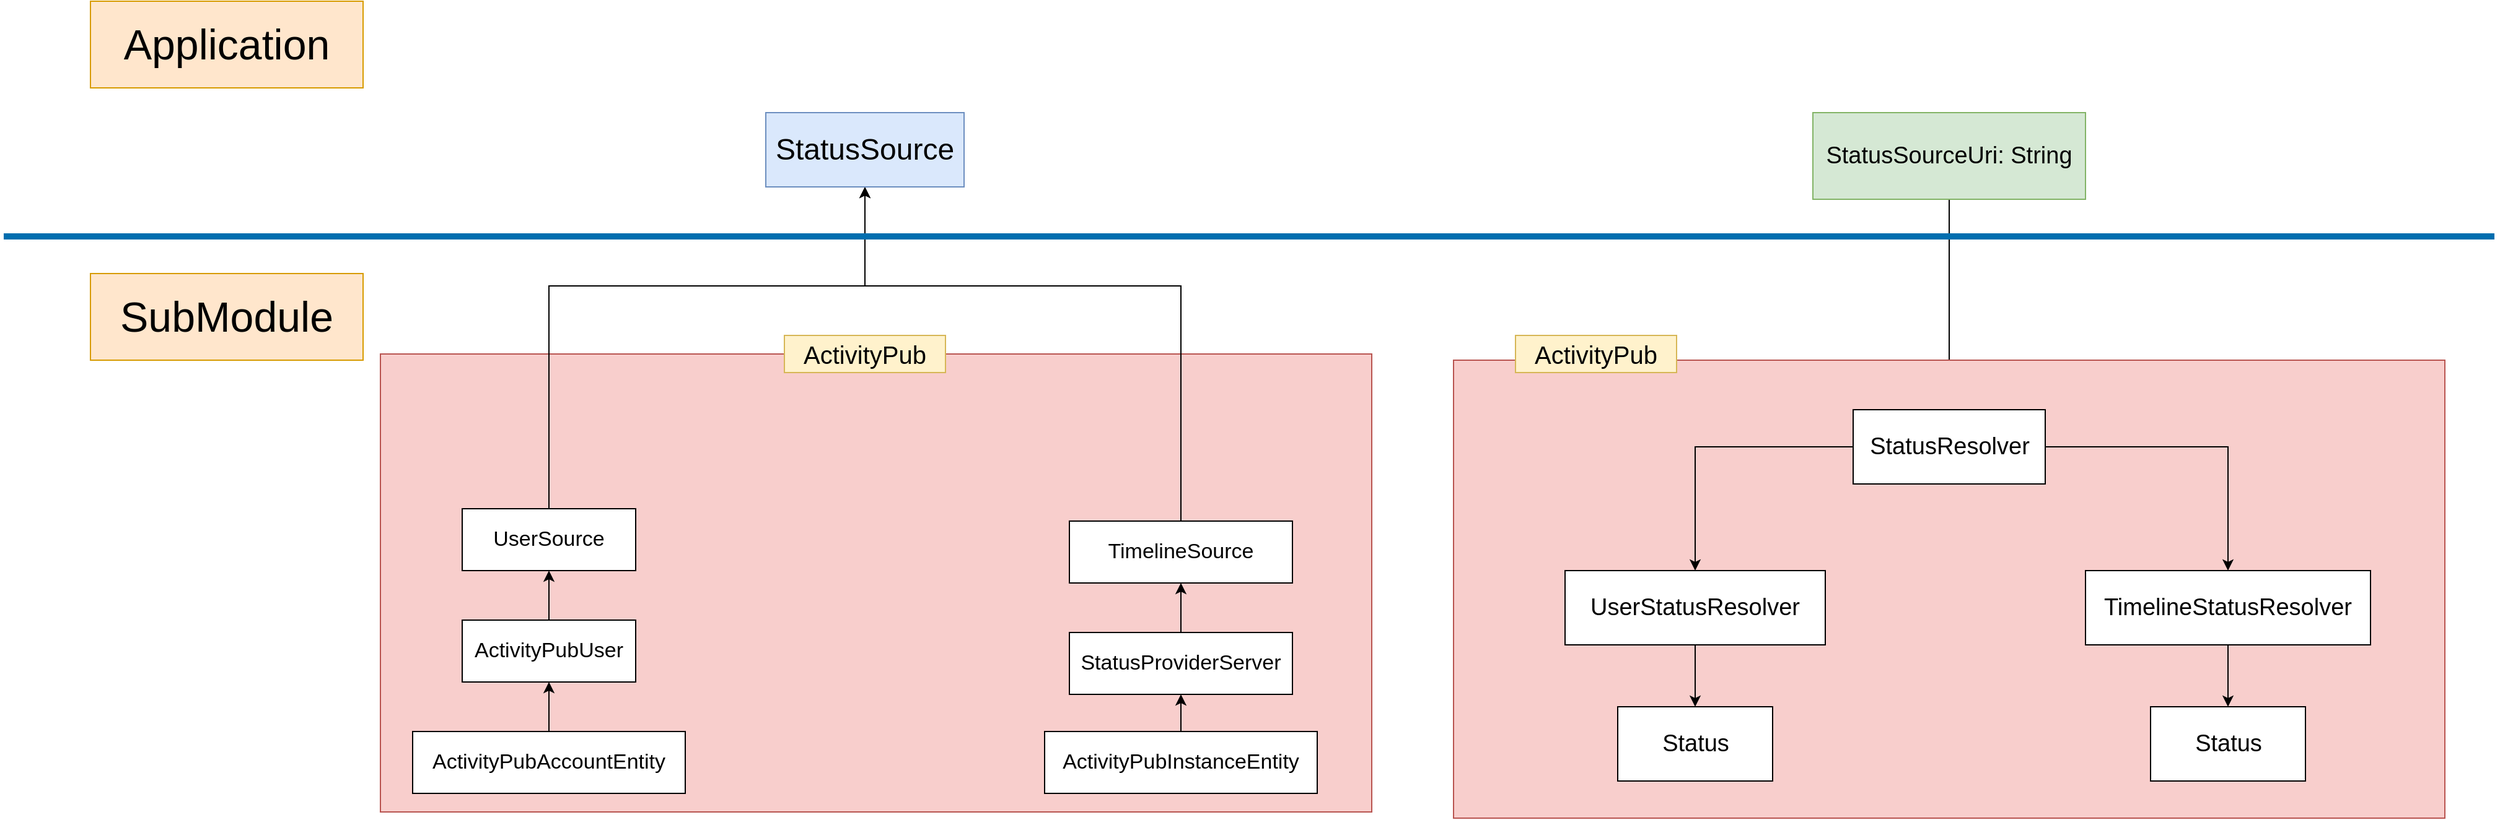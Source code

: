<mxfile version="22.0.8" type="device">
  <diagram name="第 1 页" id="4grBjr5hehTKnHqGOY0P">
    <mxGraphModel dx="2405" dy="2154" grid="1" gridSize="10" guides="1" tooltips="1" connect="1" arrows="1" fold="1" page="1" pageScale="1" pageWidth="827" pageHeight="1169" math="0" shadow="0">
      <root>
        <mxCell id="0" />
        <mxCell id="1" parent="0" />
        <mxCell id="tVMkS5m_2Bp1rili5dJo-1" value="&lt;div style=&quot;background-color:#282c34;color:#bbbbbb;font-family:&#39;JetBrains Mono&#39;,monospace;font-size:9.8pt;&quot;&gt;&lt;pre&gt;&lt;br&gt;&lt;/pre&gt;&lt;/div&gt;" style="rounded=0;whiteSpace=wrap;html=1;fillColor=#f8cecc;strokeColor=#b85450;" vertex="1" parent="1">
          <mxGeometry x="14" y="215" width="800" height="370" as="geometry" />
        </mxCell>
        <mxCell id="tVMkS5m_2Bp1rili5dJo-2" value="&lt;font style=&quot;font-size: 20px;&quot;&gt;ActivityPub&lt;/font&gt;" style="text;html=1;strokeColor=#d6b656;fillColor=#fff2cc;align=center;verticalAlign=middle;whiteSpace=wrap;rounded=0;" vertex="1" parent="1">
          <mxGeometry x="340" y="200" width="130" height="30" as="geometry" />
        </mxCell>
        <mxCell id="tVMkS5m_2Bp1rili5dJo-8" value="" style="edgeStyle=orthogonalEdgeStyle;rounded=0;orthogonalLoop=1;jettySize=auto;html=1;" edge="1" parent="1" source="tVMkS5m_2Bp1rili5dJo-3" target="tVMkS5m_2Bp1rili5dJo-6">
          <mxGeometry relative="1" as="geometry" />
        </mxCell>
        <mxCell id="tVMkS5m_2Bp1rili5dJo-3" value="&lt;font style=&quot;font-size: 17px;&quot;&gt;ActivityPubUser&lt;/font&gt;" style="rounded=0;whiteSpace=wrap;html=1;" vertex="1" parent="1">
          <mxGeometry x="80" y="430" width="140" height="50" as="geometry" />
        </mxCell>
        <mxCell id="tVMkS5m_2Bp1rili5dJo-15" style="edgeStyle=orthogonalEdgeStyle;rounded=0;orthogonalLoop=1;jettySize=auto;html=1;entryX=0.5;entryY=1;entryDx=0;entryDy=0;" edge="1" parent="1" source="tVMkS5m_2Bp1rili5dJo-4" target="tVMkS5m_2Bp1rili5dJo-13">
          <mxGeometry relative="1" as="geometry">
            <mxPoint x="400" y="100" as="targetPoint" />
            <Array as="points">
              <mxPoint x="660" y="160" />
              <mxPoint x="405" y="160" />
            </Array>
          </mxGeometry>
        </mxCell>
        <mxCell id="tVMkS5m_2Bp1rili5dJo-4" value="&lt;span style=&quot;font-size: 17px;&quot;&gt;TimelineSource&lt;/span&gt;" style="rounded=0;whiteSpace=wrap;html=1;" vertex="1" parent="1">
          <mxGeometry x="570" y="350" width="180" height="50" as="geometry" />
        </mxCell>
        <mxCell id="tVMkS5m_2Bp1rili5dJo-7" style="edgeStyle=orthogonalEdgeStyle;rounded=0;orthogonalLoop=1;jettySize=auto;html=1;exitX=0.5;exitY=0;exitDx=0;exitDy=0;entryX=0.5;entryY=1;entryDx=0;entryDy=0;" edge="1" parent="1" source="tVMkS5m_2Bp1rili5dJo-5" target="tVMkS5m_2Bp1rili5dJo-3">
          <mxGeometry relative="1" as="geometry" />
        </mxCell>
        <mxCell id="tVMkS5m_2Bp1rili5dJo-5" value="&lt;span style=&quot;font-size: 17px;&quot;&gt;ActivityPubAccountEntity&lt;/span&gt;" style="rounded=0;whiteSpace=wrap;html=1;" vertex="1" parent="1">
          <mxGeometry x="40" y="520" width="220" height="50" as="geometry" />
        </mxCell>
        <mxCell id="tVMkS5m_2Bp1rili5dJo-14" style="edgeStyle=orthogonalEdgeStyle;rounded=0;orthogonalLoop=1;jettySize=auto;html=1;entryX=0.5;entryY=1;entryDx=0;entryDy=0;" edge="1" parent="1" source="tVMkS5m_2Bp1rili5dJo-6" target="tVMkS5m_2Bp1rili5dJo-13">
          <mxGeometry relative="1" as="geometry">
            <Array as="points">
              <mxPoint x="150" y="160" />
              <mxPoint x="405" y="160" />
            </Array>
          </mxGeometry>
        </mxCell>
        <mxCell id="tVMkS5m_2Bp1rili5dJo-6" value="&lt;font style=&quot;font-size: 17px;&quot;&gt;UserSource&lt;/font&gt;" style="rounded=0;whiteSpace=wrap;html=1;" vertex="1" parent="1">
          <mxGeometry x="80" y="340" width="140" height="50" as="geometry" />
        </mxCell>
        <mxCell id="tVMkS5m_2Bp1rili5dJo-11" value="" style="edgeStyle=orthogonalEdgeStyle;rounded=0;orthogonalLoop=1;jettySize=auto;html=1;" edge="1" parent="1" source="tVMkS5m_2Bp1rili5dJo-9" target="tVMkS5m_2Bp1rili5dJo-10">
          <mxGeometry relative="1" as="geometry" />
        </mxCell>
        <mxCell id="tVMkS5m_2Bp1rili5dJo-9" value="&lt;span style=&quot;font-size: 17px;&quot;&gt;ActivityPubInstanceEntity&lt;/span&gt;" style="rounded=0;whiteSpace=wrap;html=1;" vertex="1" parent="1">
          <mxGeometry x="550" y="520" width="220" height="50" as="geometry" />
        </mxCell>
        <mxCell id="tVMkS5m_2Bp1rili5dJo-12" value="" style="edgeStyle=orthogonalEdgeStyle;rounded=0;orthogonalLoop=1;jettySize=auto;html=1;" edge="1" parent="1" source="tVMkS5m_2Bp1rili5dJo-10" target="tVMkS5m_2Bp1rili5dJo-4">
          <mxGeometry relative="1" as="geometry" />
        </mxCell>
        <mxCell id="tVMkS5m_2Bp1rili5dJo-10" value="&lt;span style=&quot;font-size: 17px;&quot;&gt;StatusProviderServer&lt;/span&gt;" style="rounded=0;whiteSpace=wrap;html=1;" vertex="1" parent="1">
          <mxGeometry x="570" y="440" width="180" height="50" as="geometry" />
        </mxCell>
        <mxCell id="tVMkS5m_2Bp1rili5dJo-13" value="&lt;font style=&quot;font-size: 24px;&quot;&gt;StatusSource&lt;/font&gt;" style="whiteSpace=wrap;html=1;fillColor=#dae8fc;strokeColor=#6c8ebf;" vertex="1" parent="1">
          <mxGeometry x="325" y="20" width="160" height="60" as="geometry" />
        </mxCell>
        <mxCell id="tVMkS5m_2Bp1rili5dJo-32" style="edgeStyle=orthogonalEdgeStyle;rounded=0;orthogonalLoop=1;jettySize=auto;html=1;exitX=0.5;exitY=1;exitDx=0;exitDy=0;entryX=0.5;entryY=0;entryDx=0;entryDy=0;" edge="1" parent="1" source="tVMkS5m_2Bp1rili5dJo-16" target="tVMkS5m_2Bp1rili5dJo-26">
          <mxGeometry relative="1" as="geometry" />
        </mxCell>
        <mxCell id="tVMkS5m_2Bp1rili5dJo-16" value="&lt;font style=&quot;font-size: 19px;&quot;&gt;StatusSourceUri: String&lt;/font&gt;" style="whiteSpace=wrap;html=1;fillColor=#d5e8d4;strokeColor=#82b366;" vertex="1" parent="1">
          <mxGeometry x="1170" y="20" width="220" height="70" as="geometry" />
        </mxCell>
        <mxCell id="tVMkS5m_2Bp1rili5dJo-21" value="" style="endArrow=none;html=1;rounded=0;strokeWidth=5;fillColor=#1ba1e2;strokeColor=#006EAF;" edge="1" parent="1">
          <mxGeometry width="50" height="50" relative="1" as="geometry">
            <mxPoint x="-290" y="120" as="sourcePoint" />
            <mxPoint x="1720" y="120" as="targetPoint" />
          </mxGeometry>
        </mxCell>
        <mxCell id="tVMkS5m_2Bp1rili5dJo-22" value="&lt;font style=&quot;font-size: 34px;&quot;&gt;Application&lt;/font&gt;" style="whiteSpace=wrap;html=1;fillColor=#ffe6cc;strokeColor=#d79b00;" vertex="1" parent="1">
          <mxGeometry x="-220" y="-70" width="220" height="70" as="geometry" />
        </mxCell>
        <mxCell id="tVMkS5m_2Bp1rili5dJo-23" value="&lt;font style=&quot;font-size: 34px;&quot;&gt;SubModule&lt;/font&gt;" style="whiteSpace=wrap;html=1;fillColor=#ffe6cc;strokeColor=#d79b00;" vertex="1" parent="1">
          <mxGeometry x="-220" y="150" width="220" height="70" as="geometry" />
        </mxCell>
        <mxCell id="tVMkS5m_2Bp1rili5dJo-24" value="&lt;div style=&quot;background-color:#282c34;color:#bbbbbb;font-family:&#39;JetBrains Mono&#39;,monospace;font-size:9.8pt;&quot;&gt;&lt;pre&gt;&lt;br&gt;&lt;/pre&gt;&lt;/div&gt;" style="rounded=0;whiteSpace=wrap;html=1;fillColor=#f8cecc;strokeColor=#b85450;" vertex="1" parent="1">
          <mxGeometry x="880" y="220" width="800" height="370" as="geometry" />
        </mxCell>
        <mxCell id="tVMkS5m_2Bp1rili5dJo-25" value="&lt;font style=&quot;font-size: 20px;&quot;&gt;ActivityPub&lt;/font&gt;" style="text;html=1;strokeColor=#d6b656;fillColor=#fff2cc;align=center;verticalAlign=middle;whiteSpace=wrap;rounded=0;" vertex="1" parent="1">
          <mxGeometry x="930" y="200" width="130" height="30" as="geometry" />
        </mxCell>
        <mxCell id="tVMkS5m_2Bp1rili5dJo-35" style="edgeStyle=orthogonalEdgeStyle;rounded=0;orthogonalLoop=1;jettySize=auto;html=1;exitX=0;exitY=0.5;exitDx=0;exitDy=0;entryX=0.5;entryY=0;entryDx=0;entryDy=0;" edge="1" parent="1" source="tVMkS5m_2Bp1rili5dJo-26" target="tVMkS5m_2Bp1rili5dJo-28">
          <mxGeometry relative="1" as="geometry" />
        </mxCell>
        <mxCell id="tVMkS5m_2Bp1rili5dJo-36" style="edgeStyle=orthogonalEdgeStyle;rounded=0;orthogonalLoop=1;jettySize=auto;html=1;exitX=1;exitY=0.5;exitDx=0;exitDy=0;entryX=0.5;entryY=0;entryDx=0;entryDy=0;" edge="1" parent="1" source="tVMkS5m_2Bp1rili5dJo-26" target="tVMkS5m_2Bp1rili5dJo-29">
          <mxGeometry relative="1" as="geometry" />
        </mxCell>
        <mxCell id="tVMkS5m_2Bp1rili5dJo-26" value="&lt;font style=&quot;font-size: 19px;&quot;&gt;StatusResolver&lt;/font&gt;" style="whiteSpace=wrap;html=1;" vertex="1" parent="1">
          <mxGeometry x="1202.5" y="260" width="155" height="60" as="geometry" />
        </mxCell>
        <mxCell id="tVMkS5m_2Bp1rili5dJo-37" style="edgeStyle=orthogonalEdgeStyle;rounded=0;orthogonalLoop=1;jettySize=auto;html=1;exitX=0.5;exitY=1;exitDx=0;exitDy=0;entryX=0.5;entryY=0;entryDx=0;entryDy=0;" edge="1" parent="1" source="tVMkS5m_2Bp1rili5dJo-28" target="tVMkS5m_2Bp1rili5dJo-30">
          <mxGeometry relative="1" as="geometry" />
        </mxCell>
        <mxCell id="tVMkS5m_2Bp1rili5dJo-28" value="&lt;font style=&quot;font-size: 19px;&quot;&gt;UserStatusResolver&lt;/font&gt;" style="whiteSpace=wrap;html=1;" vertex="1" parent="1">
          <mxGeometry x="970" y="390" width="210" height="60" as="geometry" />
        </mxCell>
        <mxCell id="tVMkS5m_2Bp1rili5dJo-38" style="edgeStyle=orthogonalEdgeStyle;rounded=0;orthogonalLoop=1;jettySize=auto;html=1;exitX=0.5;exitY=1;exitDx=0;exitDy=0;entryX=0.5;entryY=0;entryDx=0;entryDy=0;" edge="1" parent="1" source="tVMkS5m_2Bp1rili5dJo-29" target="tVMkS5m_2Bp1rili5dJo-31">
          <mxGeometry relative="1" as="geometry" />
        </mxCell>
        <mxCell id="tVMkS5m_2Bp1rili5dJo-29" value="&lt;font style=&quot;font-size: 19px;&quot;&gt;TimelineStatusResolver&lt;/font&gt;" style="whiteSpace=wrap;html=1;" vertex="1" parent="1">
          <mxGeometry x="1390" y="390" width="230" height="60" as="geometry" />
        </mxCell>
        <mxCell id="tVMkS5m_2Bp1rili5dJo-30" value="&lt;font style=&quot;font-size: 19px;&quot;&gt;Status&lt;/font&gt;" style="whiteSpace=wrap;html=1;" vertex="1" parent="1">
          <mxGeometry x="1012.5" y="500" width="125" height="60" as="geometry" />
        </mxCell>
        <mxCell id="tVMkS5m_2Bp1rili5dJo-31" value="&lt;font style=&quot;font-size: 19px;&quot;&gt;Status&lt;/font&gt;" style="whiteSpace=wrap;html=1;" vertex="1" parent="1">
          <mxGeometry x="1442.5" y="500" width="125" height="60" as="geometry" />
        </mxCell>
      </root>
    </mxGraphModel>
  </diagram>
</mxfile>
